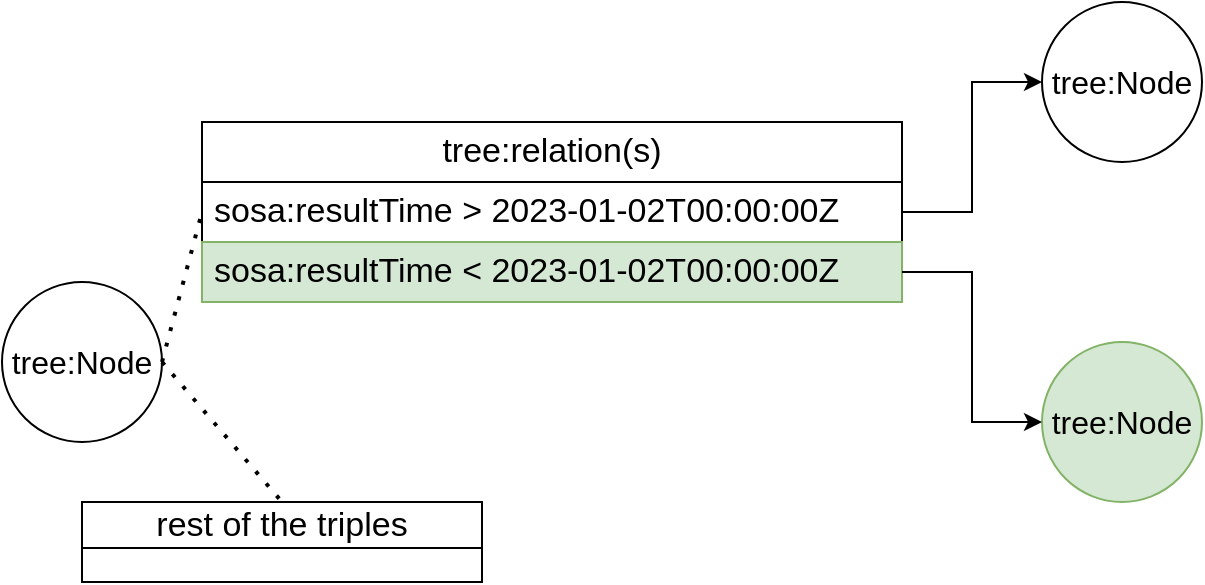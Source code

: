 <mxfile version="20.8.10" type="device"><diagram name="Page-1" id="36qb02-Rw7FwHsLuAy7y"><mxGraphModel dx="1434" dy="878" grid="1" gridSize="10" guides="1" tooltips="1" connect="1" arrows="1" fold="1" page="1" pageScale="1" pageWidth="850" pageHeight="1100" math="0" shadow="0"><root><mxCell id="0"/><mxCell id="1" parent="0"/><mxCell id="XJdJU15z8RzolVHAvxH--1" value="&lt;font style=&quot;font-size: 16px;&quot;&gt;tree:Node&lt;/font&gt;" style="ellipse;whiteSpace=wrap;html=1;aspect=fixed;" parent="1" vertex="1"><mxGeometry x="30" y="190" width="80" height="80" as="geometry"/></mxCell><mxCell id="XJdJU15z8RzolVHAvxH--4" value="&lt;font style=&quot;font-size: 17px;&quot;&gt;tree:relation(s)&lt;/font&gt;" style="swimlane;fontStyle=0;childLayout=stackLayout;horizontal=1;startSize=30;horizontalStack=0;resizeParent=1;resizeParentMax=0;resizeLast=0;collapsible=1;marginBottom=0;whiteSpace=wrap;html=1;" parent="1" vertex="1"><mxGeometry x="130" y="110" width="350" height="90" as="geometry"/></mxCell><mxCell id="XJdJU15z8RzolVHAvxH--5" value="&lt;font style=&quot;font-size: 17px;&quot;&gt;sosa:resultTime &amp;gt;&amp;nbsp;2023-01-02T00:00:00Z&lt;/font&gt;" style="text;strokeColor=none;fillColor=none;align=left;verticalAlign=middle;spacingLeft=4;spacingRight=4;overflow=hidden;points=[[0,0.5],[1,0.5]];portConstraint=eastwest;rotatable=0;whiteSpace=wrap;html=1;" parent="XJdJU15z8RzolVHAvxH--4" vertex="1"><mxGeometry y="30" width="350" height="30" as="geometry"/></mxCell><mxCell id="XJdJU15z8RzolVHAvxH--6" value="&lt;font style=&quot;font-size: 17px;&quot;&gt;sosa:resultTime &amp;lt;&amp;nbsp;2023-01-02T00:00:00Z&lt;/font&gt;" style="text;strokeColor=#82b366;fillColor=#d5e8d4;align=left;verticalAlign=middle;spacingLeft=4;spacingRight=4;overflow=hidden;points=[[0,0.5],[1,0.5]];portConstraint=eastwest;rotatable=0;whiteSpace=wrap;html=1;" parent="XJdJU15z8RzolVHAvxH--4" vertex="1"><mxGeometry y="60" width="350" height="30" as="geometry"/></mxCell><mxCell id="XJdJU15z8RzolVHAvxH--9" value="&lt;span style=&quot;font-weight: normal;&quot;&gt;&lt;font style=&quot;font-size: 17px;&quot;&gt;rest of the triples&lt;/font&gt;&lt;/span&gt;" style="swimlane;whiteSpace=wrap;html=1;startSize=23;" parent="1" vertex="1"><mxGeometry x="70" y="300" width="200" height="40" as="geometry"/></mxCell><mxCell id="XJdJU15z8RzolVHAvxH--10" value="" style="endArrow=none;dashed=1;html=1;dashPattern=1 3;strokeWidth=2;rounded=0;exitX=1;exitY=0.5;exitDx=0;exitDy=0;entryX=0;entryY=0.5;entryDx=0;entryDy=0;" parent="1" source="XJdJU15z8RzolVHAvxH--1" target="XJdJU15z8RzolVHAvxH--5" edge="1"><mxGeometry width="50" height="50" relative="1" as="geometry"><mxPoint x="400" y="430" as="sourcePoint"/><mxPoint x="450" y="380" as="targetPoint"/></mxGeometry></mxCell><mxCell id="XJdJU15z8RzolVHAvxH--11" value="" style="endArrow=none;dashed=1;html=1;dashPattern=1 3;strokeWidth=2;rounded=0;exitX=1;exitY=0.5;exitDx=0;exitDy=0;entryX=0.5;entryY=0;entryDx=0;entryDy=0;" parent="1" source="XJdJU15z8RzolVHAvxH--1" target="XJdJU15z8RzolVHAvxH--9" edge="1"><mxGeometry width="50" height="50" relative="1" as="geometry"><mxPoint x="400" y="430" as="sourcePoint"/><mxPoint x="450" y="380" as="targetPoint"/></mxGeometry></mxCell><mxCell id="XJdJU15z8RzolVHAvxH--12" value="&lt;font style=&quot;font-size: 16px;&quot;&gt;tree:Node&lt;/font&gt;" style="ellipse;whiteSpace=wrap;html=1;aspect=fixed;" parent="1" vertex="1"><mxGeometry x="550" y="50" width="80" height="80" as="geometry"/></mxCell><mxCell id="XJdJU15z8RzolVHAvxH--13" value="&lt;font style=&quot;font-size: 16px;&quot;&gt;tree:Node&lt;/font&gt;" style="ellipse;whiteSpace=wrap;html=1;aspect=fixed;fillColor=#d5e8d4;strokeColor=#82b366;" parent="1" vertex="1"><mxGeometry x="550" y="220" width="80" height="80" as="geometry"/></mxCell><mxCell id="XJdJU15z8RzolVHAvxH--15" style="edgeStyle=orthogonalEdgeStyle;rounded=0;orthogonalLoop=1;jettySize=auto;html=1;entryX=0;entryY=0.5;entryDx=0;entryDy=0;" parent="1" source="XJdJU15z8RzolVHAvxH--5" target="XJdJU15z8RzolVHAvxH--12" edge="1"><mxGeometry relative="1" as="geometry"/></mxCell><mxCell id="XJdJU15z8RzolVHAvxH--16" style="edgeStyle=orthogonalEdgeStyle;rounded=0;orthogonalLoop=1;jettySize=auto;html=1;entryX=0;entryY=0.5;entryDx=0;entryDy=0;" parent="1" source="XJdJU15z8RzolVHAvxH--6" target="XJdJU15z8RzolVHAvxH--13" edge="1"><mxGeometry relative="1" as="geometry"/></mxCell></root></mxGraphModel></diagram></mxfile>